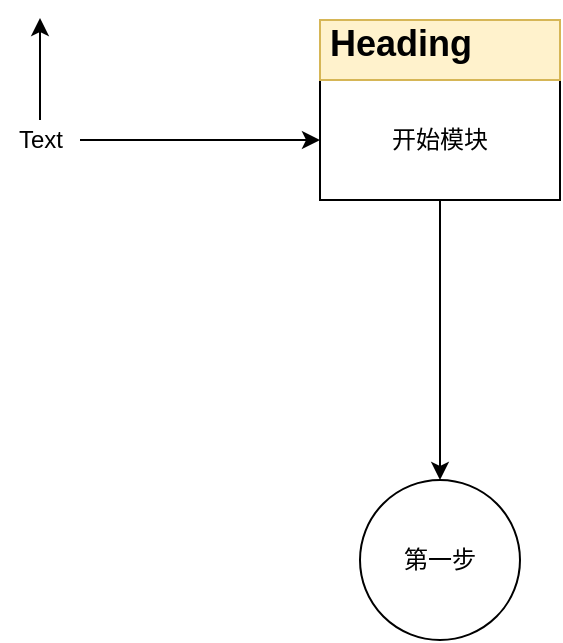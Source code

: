 <mxfile version="12.5.6" type="github">
  <diagram id="pACKgUzahvFNp4n4CFaf" name="Page-1">
    <mxGraphModel dx="1422" dy="831" grid="1" gridSize="10" guides="1" tooltips="1" connect="1" arrows="1" fold="1" page="1" pageScale="1" pageWidth="827" pageHeight="1169" math="0" shadow="0">
      <root>
        <mxCell id="0"/>
        <mxCell id="1" parent="0"/>
        <mxCell id="axH6CNjueqvEyklHriQj-1" value="&lt;div&gt;开始模块&lt;/div&gt;" style="rounded=0;whiteSpace=wrap;html=1;" parent="1" vertex="1">
          <mxGeometry x="310" y="100" width="120" height="60" as="geometry"/>
        </mxCell>
        <mxCell id="axH6CNjueqvEyklHriQj-3" style="edgeStyle=orthogonalEdgeStyle;rounded=0;orthogonalLoop=1;jettySize=auto;html=1;" parent="1" source="axH6CNjueqvEyklHriQj-2" edge="1">
          <mxGeometry relative="1" as="geometry">
            <mxPoint x="170" y="69" as="targetPoint"/>
          </mxGeometry>
        </mxCell>
        <mxCell id="axH6CNjueqvEyklHriQj-5" value="" style="edgeStyle=orthogonalEdgeStyle;rounded=0;orthogonalLoop=1;jettySize=auto;html=1;" parent="1" source="axH6CNjueqvEyklHriQj-2" target="axH6CNjueqvEyklHriQj-1" edge="1">
          <mxGeometry relative="1" as="geometry"/>
        </mxCell>
        <mxCell id="axH6CNjueqvEyklHriQj-2" value="Text" style="text;html=1;align=center;verticalAlign=middle;resizable=0;points=[];autosize=1;" parent="1" vertex="1">
          <mxGeometry x="150" y="120" width="40" height="20" as="geometry"/>
        </mxCell>
        <mxCell id="axH6CNjueqvEyklHriQj-6" value="&lt;h1 style=&quot;font-size: 18px;&quot;&gt;Heading&lt;/h1&gt;&lt;p style=&quot;font-size: 18px;&quot;&gt;Lorem ipsum dolor sit amet, consectetur adipisicing elit, sed do eiusmod tempor incididunt ut labore et dolore magna aliqua.&lt;/p&gt;" style="text;html=1;strokeColor=#d6b656;fillColor=#fff2cc;spacing=5;spacingTop=-20;whiteSpace=wrap;overflow=hidden;rounded=0;fontSize=18;" parent="1" vertex="1">
          <mxGeometry x="310" y="70" width="120" height="30" as="geometry"/>
        </mxCell>
        <mxCell id="537cKmrYjI38TPrwsnv6-1" value="&lt;div&gt;第一步&lt;/div&gt;" style="ellipse;whiteSpace=wrap;html=1;aspect=fixed;" parent="1" vertex="1">
          <mxGeometry x="330" y="300" width="80" height="80" as="geometry"/>
        </mxCell>
        <mxCell id="537cKmrYjI38TPrwsnv6-3" value="" style="endArrow=classic;html=1;exitX=0.5;exitY=1;exitDx=0;exitDy=0;" parent="1" source="axH6CNjueqvEyklHriQj-1" target="537cKmrYjI38TPrwsnv6-1" edge="1">
          <mxGeometry width="50" height="50" relative="1" as="geometry">
            <mxPoint x="160" y="450" as="sourcePoint"/>
            <mxPoint x="210" y="400" as="targetPoint"/>
          </mxGeometry>
        </mxCell>
      </root>
    </mxGraphModel>
  </diagram>
</mxfile>
